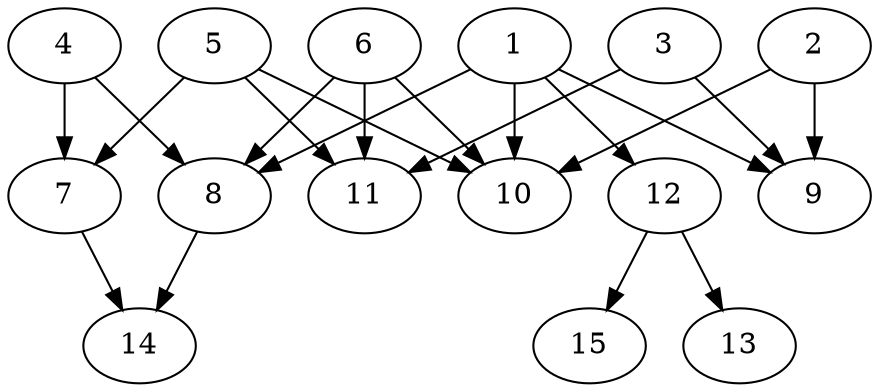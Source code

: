 // DAG automatically generated by daggen at Thu Oct  3 13:59:26 2019
// ./daggen --dot -n 15 --ccr 0.4 --fat 0.7 --regular 0.9 --density 0.9 --mindata 5242880 --maxdata 52428800 
digraph G {
  1 [size="23098880", alpha="0.11", expect_size="9239552"] 
  1 -> 8 [size ="9239552"]
  1 -> 9 [size ="9239552"]
  1 -> 10 [size ="9239552"]
  1 -> 12 [size ="9239552"]
  2 [size="46645760", alpha="0.13", expect_size="18658304"] 
  2 -> 9 [size ="18658304"]
  2 -> 10 [size ="18658304"]
  3 [size="86768640", alpha="0.01", expect_size="34707456"] 
  3 -> 9 [size ="34707456"]
  3 -> 11 [size ="34707456"]
  4 [size="23720960", alpha="0.08", expect_size="9488384"] 
  4 -> 7 [size ="9488384"]
  4 -> 8 [size ="9488384"]
  5 [size="26626560", alpha="0.05", expect_size="10650624"] 
  5 -> 7 [size ="10650624"]
  5 -> 10 [size ="10650624"]
  5 -> 11 [size ="10650624"]
  6 [size="79971840", alpha="0.18", expect_size="31988736"] 
  6 -> 8 [size ="31988736"]
  6 -> 10 [size ="31988736"]
  6 -> 11 [size ="31988736"]
  7 [size="100590080", alpha="0.12", expect_size="40236032"] 
  7 -> 14 [size ="40236032"]
  8 [size="66644480", alpha="0.10", expect_size="26657792"] 
  8 -> 14 [size ="26657792"]
  9 [size="88614400", alpha="0.02", expect_size="35445760"] 
  10 [size="115340800", alpha="0.14", expect_size="46136320"] 
  11 [size="104957440", alpha="0.07", expect_size="41982976"] 
  12 [size="50864640", alpha="0.11", expect_size="20345856"] 
  12 -> 13 [size ="20345856"]
  12 -> 15 [size ="20345856"]
  13 [size="127362560", alpha="0.06", expect_size="50945024"] 
  14 [size="13588480", alpha="0.04", expect_size="5435392"] 
  15 [size="59361280", alpha="0.13", expect_size="23744512"] 
}
